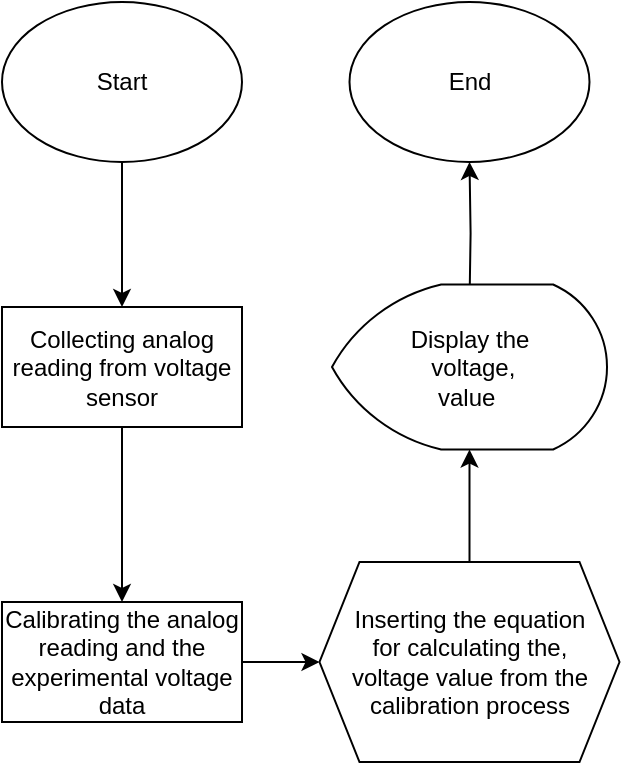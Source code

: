 <mxfile version="20.5.3" type="device"><diagram id="AL1qkm34ntCdBoBd-Sht" name="Page-1"><mxGraphModel dx="864" dy="507" grid="1" gridSize="10" guides="1" tooltips="1" connect="1" arrows="1" fold="1" page="1" pageScale="1" pageWidth="850" pageHeight="1100" math="0" shadow="0"><root><mxCell id="0"/><mxCell id="1" parent="0"/><mxCell id="dcYfvHvP1jjCwUqJhm3F-4" value="" style="edgeStyle=orthogonalEdgeStyle;rounded=0;orthogonalLoop=1;jettySize=auto;html=1;" edge="1" parent="1" source="qw_dNtsPaVKWCV0XCj1Z-1" target="dcYfvHvP1jjCwUqJhm3F-3"><mxGeometry relative="1" as="geometry"/></mxCell><mxCell id="qw_dNtsPaVKWCV0XCj1Z-1" value="Start" style="ellipse;whiteSpace=wrap;html=1;" parent="1" vertex="1"><mxGeometry x="105" y="120" width="120" height="80" as="geometry"/></mxCell><mxCell id="dcYfvHvP1jjCwUqJhm3F-1" value="" style="edgeStyle=orthogonalEdgeStyle;rounded=0;orthogonalLoop=1;jettySize=auto;html=1;entryX=0.5;entryY=1;entryDx=0;entryDy=0;entryPerimeter=0;" edge="1" parent="1" source="qw_dNtsPaVKWCV0XCj1Z-16" target="qw_dNtsPaVKWCV0XCj1Z-50"><mxGeometry relative="1" as="geometry"><mxPoint x="278.75" y="520.053" as="targetPoint"/></mxGeometry></mxCell><mxCell id="qw_dNtsPaVKWCV0XCj1Z-16" value="Inserting the equation &lt;br&gt;for calculating the,&lt;br&gt;voltage value&amp;nbsp;from the &lt;br&gt;calibration process" style="shape=hexagon;perimeter=hexagonPerimeter2;whiteSpace=wrap;html=1;fixedSize=1;" parent="1" vertex="1"><mxGeometry x="263.75" y="400" width="150" height="100" as="geometry"/></mxCell><mxCell id="qw_dNtsPaVKWCV0XCj1Z-32" value="End" style="ellipse;whiteSpace=wrap;html=1;fillColor=default;direction=east;" parent="1" vertex="1"><mxGeometry x="278.75" y="120" width="120" height="80" as="geometry"/></mxCell><mxCell id="qw_dNtsPaVKWCV0XCj1Z-58" value="" style="edgeStyle=orthogonalEdgeStyle;rounded=0;orthogonalLoop=1;jettySize=auto;html=1;" parent="1" target="qw_dNtsPaVKWCV0XCj1Z-32" edge="1"><mxGeometry relative="1" as="geometry"><mxPoint x="338.75" y="271.25" as="sourcePoint"/></mxGeometry></mxCell><mxCell id="qw_dNtsPaVKWCV0XCj1Z-50" value="Display the &lt;br&gt;&amp;nbsp;voltage, &lt;br&gt;value&amp;nbsp;" style="strokeWidth=1;html=1;shape=mxgraph.flowchart.display;whiteSpace=wrap;direction=east;" parent="1" vertex="1"><mxGeometry x="270" y="261.25" width="137.5" height="82.5" as="geometry"/></mxCell><mxCell id="dcYfvHvP1jjCwUqJhm3F-6" value="" style="edgeStyle=orthogonalEdgeStyle;rounded=0;orthogonalLoop=1;jettySize=auto;html=1;" edge="1" parent="1" source="dcYfvHvP1jjCwUqJhm3F-3" target="dcYfvHvP1jjCwUqJhm3F-5"><mxGeometry relative="1" as="geometry"/></mxCell><mxCell id="dcYfvHvP1jjCwUqJhm3F-3" value="Collecting analog reading from voltage sensor" style="whiteSpace=wrap;html=1;direction=east;" vertex="1" parent="1"><mxGeometry x="105" y="272.5" width="120" height="60" as="geometry"/></mxCell><mxCell id="dcYfvHvP1jjCwUqJhm3F-9" value="" style="edgeStyle=orthogonalEdgeStyle;rounded=0;orthogonalLoop=1;jettySize=auto;html=1;" edge="1" parent="1" source="dcYfvHvP1jjCwUqJhm3F-5" target="qw_dNtsPaVKWCV0XCj1Z-16"><mxGeometry relative="1" as="geometry"/></mxCell><mxCell id="dcYfvHvP1jjCwUqJhm3F-5" value="Calibrating the analog reading and the experimental voltage data" style="whiteSpace=wrap;html=1;" vertex="1" parent="1"><mxGeometry x="105" y="420" width="120" height="60" as="geometry"/></mxCell></root></mxGraphModel></diagram></mxfile>